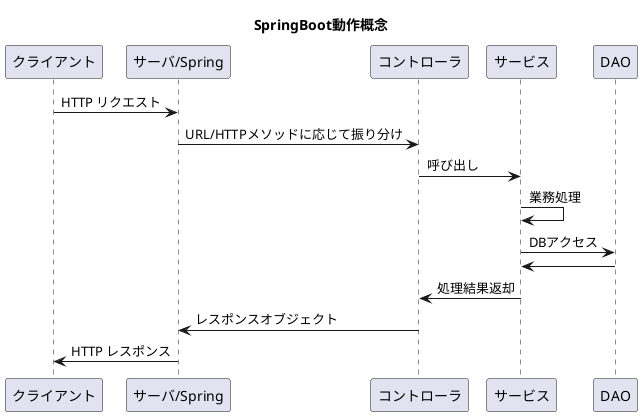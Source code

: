 @startuml
title SpringBoot動作概念
クライアント -> "サーバ/Spring": HTTP リクエスト
"サーバ/Spring" -> コントローラ: URL/HTTPメソッドに応じて振り分け
コントローラ -> サービス: 呼び出し
サービス -> サービス: 業務処理
サービス -> DAO: DBアクセス
DAO -> サービス: 
サービス -> コントローラ: 処理結果返却
コントローラ -> "サーバ/Spring": レスポンスオブジェクト
"サーバ/Spring" -> クライアント: HTTP レスポンス
@enduml
